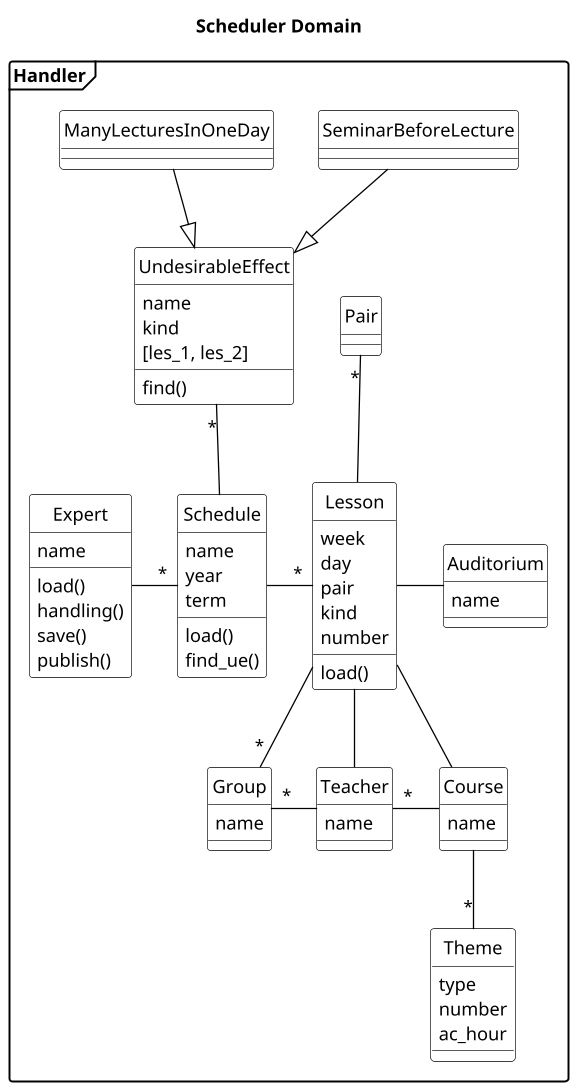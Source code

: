 PlantUML
@startuml
title Scheduler Domain
skinparam class {
BackgroundColor White
ArrowColor Black
BorderColor Black
}
skinparam object {
BackgroundColor White
ArrowColor Black
BorderColor Black
}
hide circle
'hide members
scale 1.3
skinparam DefaultTextAlignment left
skinparam shadowing false
'skinparam monochrome true
skinparam packageStyle frame

package Handler {

class UndesirableEffect{
name
kind
[les_1, les_2]
find()
}
class SeminarBeforeLecture{
}
class ManyLecturesInOneDay{
}
class Expert{
name
load()
handling()
save()
publish()
}
class Schedule{
name
year
term
load()
find_ue()
}
class Lesson{
week
day
pair
kind
number
load()
}
class Teacher{
name
'e-mail
}
class Course{
name
'workload
}
class Pair {
'id
'begin
'finish
'}
'class Student{
'id
'e-mail
}
class Group{
name
'students
}
'class Building {
'name
'}
class Auditorium {
name
'address
}
class Theme{
type
number
ac_hour
}

Expert -"*" Schedule
Schedule -"*" Lesson
UndesirableEffect "*"--Schedule
Lesson  --"*"  Group
SeminarBeforeLecture --|> UndesirableEffect
Lesson --Teacher
ManyLecturesInOneDay --|> UndesirableEffect
Lesson --  Course
Group "*"- Teacher
Pair "*"-- Lesson
Course --"*" Theme
Lesson - Auditorium
Teacher "*"- Course
'Building -- Auditorium
'Building "2"-"1" Transfer
'Group -"*" Student
'Lesson --Transfer
@enduml

Смысл терминов:
workload - нагрузка
UndesirableEffect - Предупреждение
Error – Ошибка
Schedule - Расписание
   term - семестр
Lesson – Занятие
   face-to-face - очное
Pair -  Пара
Group - Группа
Student - Студент
Building  - Корпус
Auditorium - Аудитория
Transfer  - Трансфер
Route – маршрут
Course - Рабочая программа
Teacher - Преподаватель
Expert - Эксперт
    handling - обработка
Route – маршрут





